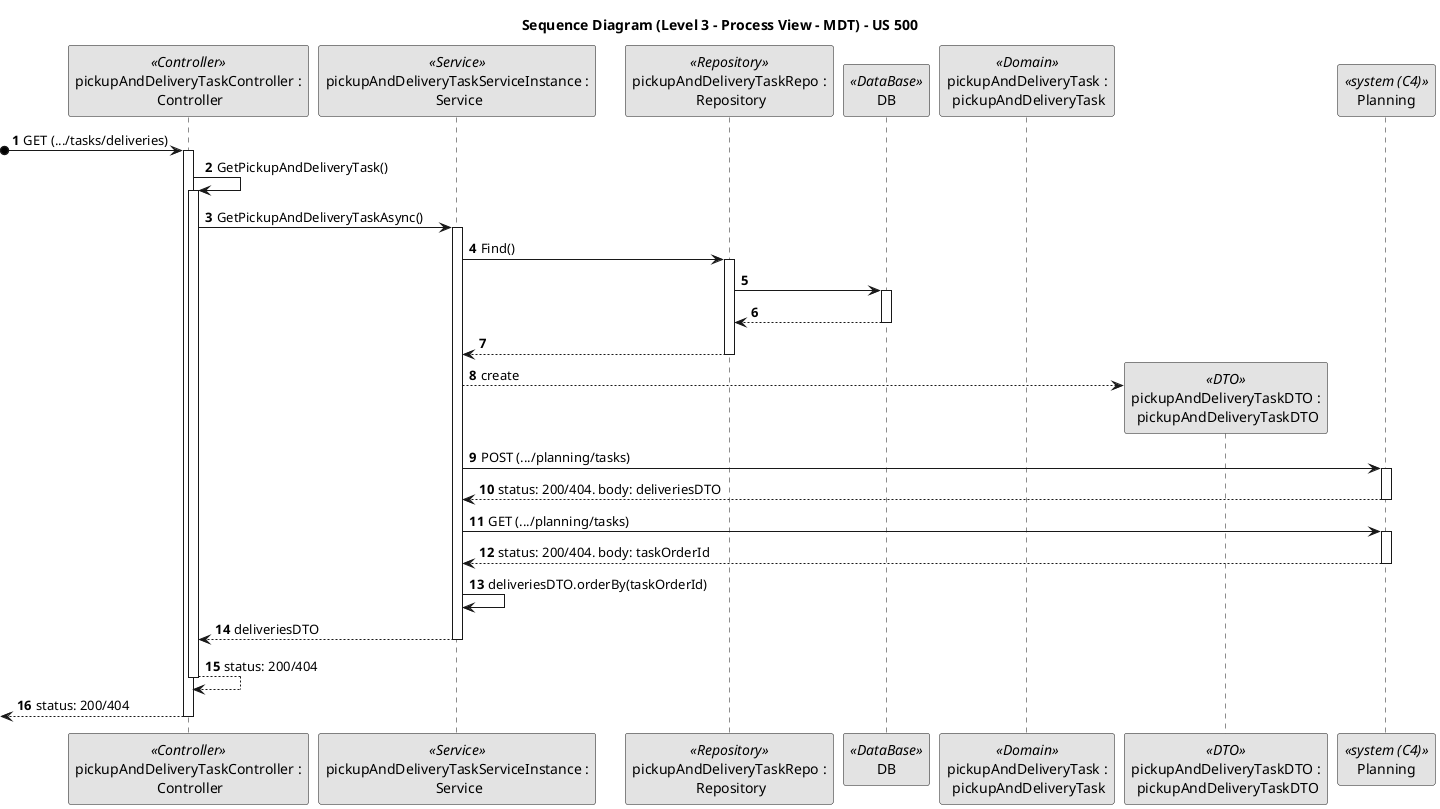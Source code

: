 @startuml
skinparam monochrome true
skinparam packageStyle rectangle
skinparam shadowing false

title Sequence Diagram (Level 3 - Process View - MDT) - US 500
autonumber

participant "pickupAndDeliveryTaskController :\n Controller" as ControllerDelivery <<Controller>>
participant "pickupAndDeliveryTaskServiceInstance :\n Service" as ServiceDelivery <<Service>>
participant "pickupAndDeliveryTaskRepo :\n Repository" as RepoDelivery <<Repository>>
participant "DB" as DB <<DataBase>>
participant "pickupAndDeliveryTask :\n pickupAndDeliveryTask" as PickupAndDeliveryTask <<Domain>>
participant "pickupAndDeliveryTaskDTO :\n pickupAndDeliveryTaskDTO" as PickupAndDeliveryTaskDTO <<DTO>>
participant "Planning" as P <<system (C4)>>

    ?o-> ControllerDelivery : GET (.../tasks/deliveries)
    activate ControllerDelivery
        ControllerDelivery -> ControllerDelivery : GetPickupAndDeliveryTask()
        activate ControllerDelivery
            ControllerDelivery -> ServiceDelivery : GetPickupAndDeliveryTaskAsync()
            activate ServiceDelivery
                ServiceDelivery -> RepoDelivery : Find()
                activate RepoDelivery
                    RepoDelivery -> DB :
                    activate DB
                    DB --> RepoDelivery :
                    deactivate DB
                    RepoDelivery --> ServiceDelivery :
                deactivate RepoDelivery
                ServiceDelivery --> PickupAndDeliveryTaskDTO**: create
                ServiceDelivery -> P : POST (.../planning/tasks)
                activate P
                ServiceDelivery <-- P : status: 200/404. body: deliveriesDTO
                deactivate P
                ServiceDelivery -> P : GET (.../planning/tasks)
                activate P
                ServiceDelivery <-- P : status: 200/404. body: taskOrderId 
                deactivate P
                ServiceDelivery -> ServiceDelivery : deliveriesDTO.orderBy(taskOrderId)
                ServiceDelivery --> ControllerDelivery : deliveriesDTO

            deactivate ServiceDelivery

            ControllerDelivery --> ControllerDelivery : status: 200/404
        deactivate ControllerDelivery

        <-- ControllerDelivery : status: 200/404
    deactivate ControllerDelivery
@enduml